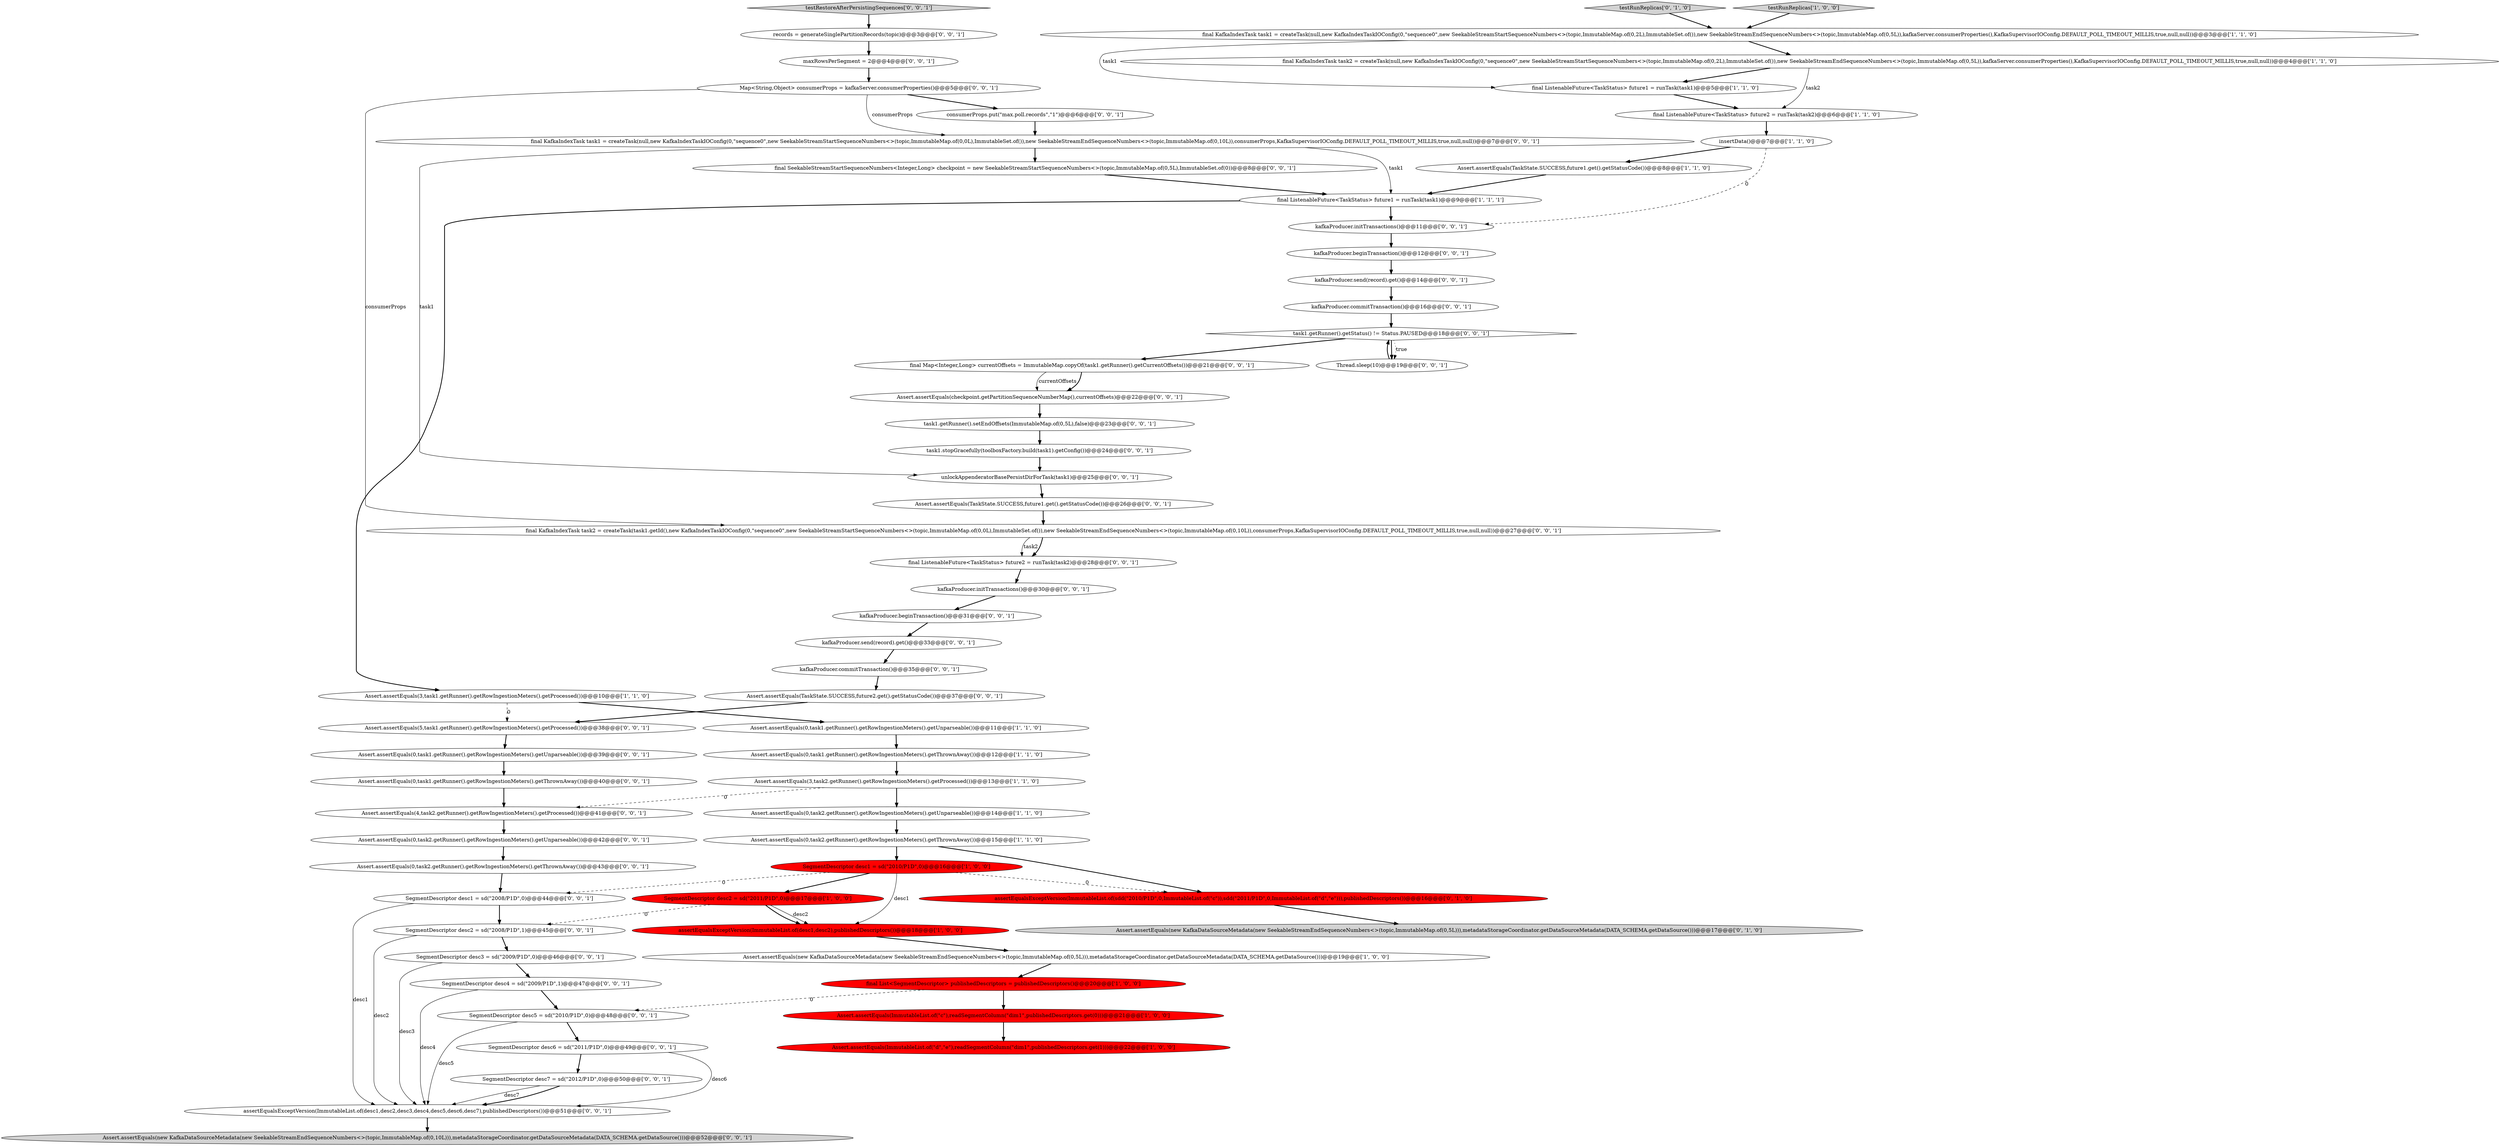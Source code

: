 digraph {
0 [style = filled, label = "final ListenableFuture<TaskStatus> future2 = runTask(task2)@@@6@@@['1', '1', '0']", fillcolor = white, shape = ellipse image = "AAA0AAABBB1BBB"];
3 [style = filled, label = "SegmentDescriptor desc1 = sd(\"2010/P1D\",0)@@@16@@@['1', '0', '0']", fillcolor = red, shape = ellipse image = "AAA1AAABBB1BBB"];
14 [style = filled, label = "Assert.assertEquals(ImmutableList.of(\"d\",\"e\"),readSegmentColumn(\"dim1\",publishedDescriptors.get(1)))@@@22@@@['1', '0', '0']", fillcolor = red, shape = ellipse image = "AAA1AAABBB1BBB"];
55 [style = filled, label = "assertEqualsExceptVersion(ImmutableList.of(desc1,desc2,desc3,desc4,desc5,desc6,desc7),publishedDescriptors())@@@51@@@['0', '0', '1']", fillcolor = white, shape = ellipse image = "AAA0AAABBB3BBB"];
16 [style = filled, label = "final List<SegmentDescriptor> publishedDescriptors = publishedDescriptors()@@@20@@@['1', '0', '0']", fillcolor = red, shape = ellipse image = "AAA1AAABBB1BBB"];
20 [style = filled, label = "Assert.assertEquals(3,task2.getRunner().getRowIngestionMeters().getProcessed())@@@13@@@['1', '1', '0']", fillcolor = white, shape = ellipse image = "AAA0AAABBB1BBB"];
33 [style = filled, label = "testRestoreAfterPersistingSequences['0', '0', '1']", fillcolor = lightgray, shape = diamond image = "AAA0AAABBB3BBB"];
30 [style = filled, label = "Assert.assertEquals(TaskState.SUCCESS,future2.get().getStatusCode())@@@37@@@['0', '0', '1']", fillcolor = white, shape = ellipse image = "AAA0AAABBB3BBB"];
34 [style = filled, label = "kafkaProducer.commitTransaction()@@@35@@@['0', '0', '1']", fillcolor = white, shape = ellipse image = "AAA0AAABBB3BBB"];
36 [style = filled, label = "unlockAppenderatorBasePersistDirForTask(task1)@@@25@@@['0', '0', '1']", fillcolor = white, shape = ellipse image = "AAA0AAABBB3BBB"];
37 [style = filled, label = "SegmentDescriptor desc6 = sd(\"2011/P1D\",0)@@@49@@@['0', '0', '1']", fillcolor = white, shape = ellipse image = "AAA0AAABBB3BBB"];
46 [style = filled, label = "Assert.assertEquals(0,task1.getRunner().getRowIngestionMeters().getUnparseable())@@@39@@@['0', '0', '1']", fillcolor = white, shape = ellipse image = "AAA0AAABBB3BBB"];
52 [style = filled, label = "task1.stopGracefully(toolboxFactory.build(task1).getConfig())@@@24@@@['0', '0', '1']", fillcolor = white, shape = ellipse image = "AAA0AAABBB3BBB"];
62 [style = filled, label = "Assert.assertEquals(5,task1.getRunner().getRowIngestionMeters().getProcessed())@@@38@@@['0', '0', '1']", fillcolor = white, shape = ellipse image = "AAA0AAABBB3BBB"];
4 [style = filled, label = "final ListenableFuture<TaskStatus> future1 = runTask(task1)@@@5@@@['1', '1', '0']", fillcolor = white, shape = ellipse image = "AAA0AAABBB1BBB"];
47 [style = filled, label = "Map<String,Object> consumerProps = kafkaServer.consumerProperties()@@@5@@@['0', '0', '1']", fillcolor = white, shape = ellipse image = "AAA0AAABBB3BBB"];
2 [style = filled, label = "Assert.assertEquals(0,task1.getRunner().getRowIngestionMeters().getThrownAway())@@@12@@@['1', '1', '0']", fillcolor = white, shape = ellipse image = "AAA0AAABBB1BBB"];
29 [style = filled, label = "kafkaProducer.send(record).get()@@@33@@@['0', '0', '1']", fillcolor = white, shape = ellipse image = "AAA0AAABBB3BBB"];
49 [style = filled, label = "final SeekableStreamStartSequenceNumbers<Integer,Long> checkpoint = new SeekableStreamStartSequenceNumbers<>(topic,ImmutableMap.of(0,5L),ImmutableSet.of(0))@@@8@@@['0', '0', '1']", fillcolor = white, shape = ellipse image = "AAA0AAABBB3BBB"];
21 [style = filled, label = "testRunReplicas['0', '1', '0']", fillcolor = lightgray, shape = diamond image = "AAA0AAABBB2BBB"];
18 [style = filled, label = "final ListenableFuture<TaskStatus> future1 = runTask(task1)@@@9@@@['1', '1', '1']", fillcolor = white, shape = ellipse image = "AAA0AAABBB1BBB"];
57 [style = filled, label = "Assert.assertEquals(TaskState.SUCCESS,future1.get().getStatusCode())@@@26@@@['0', '0', '1']", fillcolor = white, shape = ellipse image = "AAA0AAABBB3BBB"];
13 [style = filled, label = "Assert.assertEquals(0,task1.getRunner().getRowIngestionMeters().getUnparseable())@@@11@@@['1', '1', '0']", fillcolor = white, shape = ellipse image = "AAA0AAABBB1BBB"];
60 [style = filled, label = "kafkaProducer.beginTransaction()@@@31@@@['0', '0', '1']", fillcolor = white, shape = ellipse image = "AAA0AAABBB3BBB"];
61 [style = filled, label = "consumerProps.put(\"max.poll.records\",\"1\")@@@6@@@['0', '0', '1']", fillcolor = white, shape = ellipse image = "AAA0AAABBB3BBB"];
15 [style = filled, label = "SegmentDescriptor desc2 = sd(\"2011/P1D\",0)@@@17@@@['1', '0', '0']", fillcolor = red, shape = ellipse image = "AAA1AAABBB1BBB"];
26 [style = filled, label = "Thread.sleep(10)@@@19@@@['0', '0', '1']", fillcolor = white, shape = ellipse image = "AAA0AAABBB3BBB"];
27 [style = filled, label = "Assert.assertEquals(0,task2.getRunner().getRowIngestionMeters().getThrownAway())@@@43@@@['0', '0', '1']", fillcolor = white, shape = ellipse image = "AAA0AAABBB3BBB"];
40 [style = filled, label = "task1.getRunner().getStatus() != Status.PAUSED@@@18@@@['0', '0', '1']", fillcolor = white, shape = diamond image = "AAA0AAABBB3BBB"];
59 [style = filled, label = "kafkaProducer.initTransactions()@@@30@@@['0', '0', '1']", fillcolor = white, shape = ellipse image = "AAA0AAABBB3BBB"];
54 [style = filled, label = "final ListenableFuture<TaskStatus> future2 = runTask(task2)@@@28@@@['0', '0', '1']", fillcolor = white, shape = ellipse image = "AAA0AAABBB3BBB"];
35 [style = filled, label = "final KafkaIndexTask task1 = createTask(null,new KafkaIndexTaskIOConfig(0,\"sequence0\",new SeekableStreamStartSequenceNumbers<>(topic,ImmutableMap.of(0,0L),ImmutableSet.of()),new SeekableStreamEndSequenceNumbers<>(topic,ImmutableMap.of(0,10L)),consumerProps,KafkaSupervisorIOConfig.DEFAULT_POLL_TIMEOUT_MILLIS,true,null,null))@@@7@@@['0', '0', '1']", fillcolor = white, shape = ellipse image = "AAA0AAABBB3BBB"];
24 [style = filled, label = "SegmentDescriptor desc3 = sd(\"2009/P1D\",0)@@@46@@@['0', '0', '1']", fillcolor = white, shape = ellipse image = "AAA0AAABBB3BBB"];
48 [style = filled, label = "final Map<Integer,Long> currentOffsets = ImmutableMap.copyOf(task1.getRunner().getCurrentOffsets())@@@21@@@['0', '0', '1']", fillcolor = white, shape = ellipse image = "AAA0AAABBB3BBB"];
56 [style = filled, label = "SegmentDescriptor desc7 = sd(\"2012/P1D\",0)@@@50@@@['0', '0', '1']", fillcolor = white, shape = ellipse image = "AAA0AAABBB3BBB"];
50 [style = filled, label = "Assert.assertEquals(4,task2.getRunner().getRowIngestionMeters().getProcessed())@@@41@@@['0', '0', '1']", fillcolor = white, shape = ellipse image = "AAA0AAABBB3BBB"];
11 [style = filled, label = "final KafkaIndexTask task1 = createTask(null,new KafkaIndexTaskIOConfig(0,\"sequence0\",new SeekableStreamStartSequenceNumbers<>(topic,ImmutableMap.of(0,2L),ImmutableSet.of()),new SeekableStreamEndSequenceNumbers<>(topic,ImmutableMap.of(0,5L)),kafkaServer.consumerProperties(),KafkaSupervisorIOConfig.DEFAULT_POLL_TIMEOUT_MILLIS,true,null,null))@@@3@@@['1', '1', '0']", fillcolor = white, shape = ellipse image = "AAA0AAABBB1BBB"];
63 [style = filled, label = "Assert.assertEquals(0,task1.getRunner().getRowIngestionMeters().getThrownAway())@@@40@@@['0', '0', '1']", fillcolor = white, shape = ellipse image = "AAA0AAABBB3BBB"];
7 [style = filled, label = "insertData()@@@7@@@['1', '1', '0']", fillcolor = white, shape = ellipse image = "AAA0AAABBB1BBB"];
53 [style = filled, label = "kafkaProducer.initTransactions()@@@11@@@['0', '0', '1']", fillcolor = white, shape = ellipse image = "AAA0AAABBB3BBB"];
28 [style = filled, label = "records = generateSinglePartitionRecords(topic)@@@3@@@['0', '0', '1']", fillcolor = white, shape = ellipse image = "AAA0AAABBB3BBB"];
17 [style = filled, label = "testRunReplicas['1', '0', '0']", fillcolor = lightgray, shape = diamond image = "AAA0AAABBB1BBB"];
43 [style = filled, label = "SegmentDescriptor desc2 = sd(\"2008/P1D\",1)@@@45@@@['0', '0', '1']", fillcolor = white, shape = ellipse image = "AAA0AAABBB3BBB"];
51 [style = filled, label = "SegmentDescriptor desc4 = sd(\"2009/P1D\",1)@@@47@@@['0', '0', '1']", fillcolor = white, shape = ellipse image = "AAA0AAABBB3BBB"];
22 [style = filled, label = "Assert.assertEquals(new KafkaDataSourceMetadata(new SeekableStreamEndSequenceNumbers<>(topic,ImmutableMap.of(0,5L))),metadataStorageCoordinator.getDataSourceMetadata(DATA_SCHEMA.getDataSource()))@@@17@@@['0', '1', '0']", fillcolor = lightgray, shape = ellipse image = "AAA0AAABBB2BBB"];
23 [style = filled, label = "assertEqualsExceptVersion(ImmutableList.of(sdd(\"2010/P1D\",0,ImmutableList.of(\"c\")),sdd(\"2011/P1D\",0,ImmutableList.of(\"d\",\"e\"))),publishedDescriptors())@@@16@@@['0', '1', '0']", fillcolor = red, shape = ellipse image = "AAA1AAABBB2BBB"];
5 [style = filled, label = "Assert.assertEquals(TaskState.SUCCESS,future1.get().getStatusCode())@@@8@@@['1', '1', '0']", fillcolor = white, shape = ellipse image = "AAA0AAABBB1BBB"];
39 [style = filled, label = "kafkaProducer.beginTransaction()@@@12@@@['0', '0', '1']", fillcolor = white, shape = ellipse image = "AAA0AAABBB3BBB"];
12 [style = filled, label = "Assert.assertEquals(3,task1.getRunner().getRowIngestionMeters().getProcessed())@@@10@@@['1', '1', '0']", fillcolor = white, shape = ellipse image = "AAA0AAABBB1BBB"];
1 [style = filled, label = "assertEqualsExceptVersion(ImmutableList.of(desc1,desc2),publishedDescriptors())@@@18@@@['1', '0', '0']", fillcolor = red, shape = ellipse image = "AAA1AAABBB1BBB"];
32 [style = filled, label = "SegmentDescriptor desc1 = sd(\"2008/P1D\",0)@@@44@@@['0', '0', '1']", fillcolor = white, shape = ellipse image = "AAA0AAABBB3BBB"];
45 [style = filled, label = "kafkaProducer.send(record).get()@@@14@@@['0', '0', '1']", fillcolor = white, shape = ellipse image = "AAA0AAABBB3BBB"];
58 [style = filled, label = "Assert.assertEquals(new KafkaDataSourceMetadata(new SeekableStreamEndSequenceNumbers<>(topic,ImmutableMap.of(0,10L))),metadataStorageCoordinator.getDataSourceMetadata(DATA_SCHEMA.getDataSource()))@@@52@@@['0', '0', '1']", fillcolor = lightgray, shape = ellipse image = "AAA0AAABBB3BBB"];
64 [style = filled, label = "task1.getRunner().setEndOffsets(ImmutableMap.of(0,5L),false)@@@23@@@['0', '0', '1']", fillcolor = white, shape = ellipse image = "AAA0AAABBB3BBB"];
25 [style = filled, label = "final KafkaIndexTask task2 = createTask(task1.getId(),new KafkaIndexTaskIOConfig(0,\"sequence0\",new SeekableStreamStartSequenceNumbers<>(topic,ImmutableMap.of(0,0L),ImmutableSet.of()),new SeekableStreamEndSequenceNumbers<>(topic,ImmutableMap.of(0,10L)),consumerProps,KafkaSupervisorIOConfig.DEFAULT_POLL_TIMEOUT_MILLIS,true,null,null))@@@27@@@['0', '0', '1']", fillcolor = white, shape = ellipse image = "AAA0AAABBB3BBB"];
44 [style = filled, label = "maxRowsPerSegment = 2@@@4@@@['0', '0', '1']", fillcolor = white, shape = ellipse image = "AAA0AAABBB3BBB"];
41 [style = filled, label = "kafkaProducer.commitTransaction()@@@16@@@['0', '0', '1']", fillcolor = white, shape = ellipse image = "AAA0AAABBB3BBB"];
9 [style = filled, label = "Assert.assertEquals(new KafkaDataSourceMetadata(new SeekableStreamEndSequenceNumbers<>(topic,ImmutableMap.of(0,5L))),metadataStorageCoordinator.getDataSourceMetadata(DATA_SCHEMA.getDataSource()))@@@19@@@['1', '0', '0']", fillcolor = white, shape = ellipse image = "AAA0AAABBB1BBB"];
8 [style = filled, label = "Assert.assertEquals(0,task2.getRunner().getRowIngestionMeters().getUnparseable())@@@14@@@['1', '1', '0']", fillcolor = white, shape = ellipse image = "AAA0AAABBB1BBB"];
42 [style = filled, label = "SegmentDescriptor desc5 = sd(\"2010/P1D\",0)@@@48@@@['0', '0', '1']", fillcolor = white, shape = ellipse image = "AAA0AAABBB3BBB"];
19 [style = filled, label = "Assert.assertEquals(0,task2.getRunner().getRowIngestionMeters().getThrownAway())@@@15@@@['1', '1', '0']", fillcolor = white, shape = ellipse image = "AAA0AAABBB1BBB"];
6 [style = filled, label = "final KafkaIndexTask task2 = createTask(null,new KafkaIndexTaskIOConfig(0,\"sequence0\",new SeekableStreamStartSequenceNumbers<>(topic,ImmutableMap.of(0,2L),ImmutableSet.of()),new SeekableStreamEndSequenceNumbers<>(topic,ImmutableMap.of(0,5L)),kafkaServer.consumerProperties(),KafkaSupervisorIOConfig.DEFAULT_POLL_TIMEOUT_MILLIS,true,null,null))@@@4@@@['1', '1', '0']", fillcolor = white, shape = ellipse image = "AAA0AAABBB1BBB"];
31 [style = filled, label = "Assert.assertEquals(0,task2.getRunner().getRowIngestionMeters().getUnparseable())@@@42@@@['0', '0', '1']", fillcolor = white, shape = ellipse image = "AAA0AAABBB3BBB"];
10 [style = filled, label = "Assert.assertEquals(ImmutableList.of(\"c\"),readSegmentColumn(\"dim1\",publishedDescriptors.get(0)))@@@21@@@['1', '0', '0']", fillcolor = red, shape = ellipse image = "AAA1AAABBB1BBB"];
38 [style = filled, label = "Assert.assertEquals(checkpoint.getPartitionSequenceNumberMap(),currentOffsets)@@@22@@@['0', '0', '1']", fillcolor = white, shape = ellipse image = "AAA0AAABBB3BBB"];
38->64 [style = bold, label=""];
51->55 [style = solid, label="desc4"];
27->32 [style = bold, label=""];
60->29 [style = bold, label=""];
26->40 [style = bold, label=""];
29->34 [style = bold, label=""];
53->39 [style = bold, label=""];
9->16 [style = bold, label=""];
23->22 [style = bold, label=""];
32->55 [style = solid, label="desc1"];
43->24 [style = bold, label=""];
6->0 [style = solid, label="task2"];
43->55 [style = solid, label="desc2"];
40->26 [style = bold, label=""];
47->35 [style = solid, label="consumerProps"];
63->50 [style = bold, label=""];
56->55 [style = solid, label="desc7"];
44->47 [style = bold, label=""];
19->3 [style = bold, label=""];
3->1 [style = solid, label="desc1"];
45->41 [style = bold, label=""];
62->46 [style = bold, label=""];
2->20 [style = bold, label=""];
64->52 [style = bold, label=""];
59->60 [style = bold, label=""];
10->14 [style = bold, label=""];
40->26 [style = dotted, label="true"];
48->38 [style = solid, label="currentOffsets"];
33->28 [style = bold, label=""];
15->1 [style = solid, label="desc2"];
18->12 [style = bold, label=""];
39->45 [style = bold, label=""];
25->54 [style = solid, label="task2"];
57->25 [style = bold, label=""];
4->0 [style = bold, label=""];
11->4 [style = solid, label="task1"];
0->7 [style = bold, label=""];
6->4 [style = bold, label=""];
46->63 [style = bold, label=""];
7->5 [style = bold, label=""];
20->8 [style = bold, label=""];
31->27 [style = bold, label=""];
21->11 [style = bold, label=""];
35->36 [style = solid, label="task1"];
50->31 [style = bold, label=""];
49->18 [style = bold, label=""];
54->59 [style = bold, label=""];
52->36 [style = bold, label=""];
51->42 [style = bold, label=""];
3->32 [style = dashed, label="0"];
36->57 [style = bold, label=""];
24->51 [style = bold, label=""];
42->37 [style = bold, label=""];
47->61 [style = bold, label=""];
16->42 [style = dashed, label="0"];
15->43 [style = dashed, label="0"];
35->49 [style = bold, label=""];
5->18 [style = bold, label=""];
1->9 [style = bold, label=""];
24->55 [style = solid, label="desc3"];
12->62 [style = dashed, label="0"];
3->23 [style = dashed, label="0"];
12->13 [style = bold, label=""];
41->40 [style = bold, label=""];
7->53 [style = dashed, label="0"];
25->54 [style = bold, label=""];
13->2 [style = bold, label=""];
15->1 [style = bold, label=""];
61->35 [style = bold, label=""];
40->48 [style = bold, label=""];
16->10 [style = bold, label=""];
8->19 [style = bold, label=""];
11->6 [style = bold, label=""];
37->55 [style = solid, label="desc6"];
18->53 [style = bold, label=""];
3->15 [style = bold, label=""];
32->43 [style = bold, label=""];
35->18 [style = solid, label="task1"];
34->30 [style = bold, label=""];
17->11 [style = bold, label=""];
20->50 [style = dashed, label="0"];
48->38 [style = bold, label=""];
47->25 [style = solid, label="consumerProps"];
19->23 [style = bold, label=""];
28->44 [style = bold, label=""];
42->55 [style = solid, label="desc5"];
55->58 [style = bold, label=""];
30->62 [style = bold, label=""];
56->55 [style = bold, label=""];
37->56 [style = bold, label=""];
}
